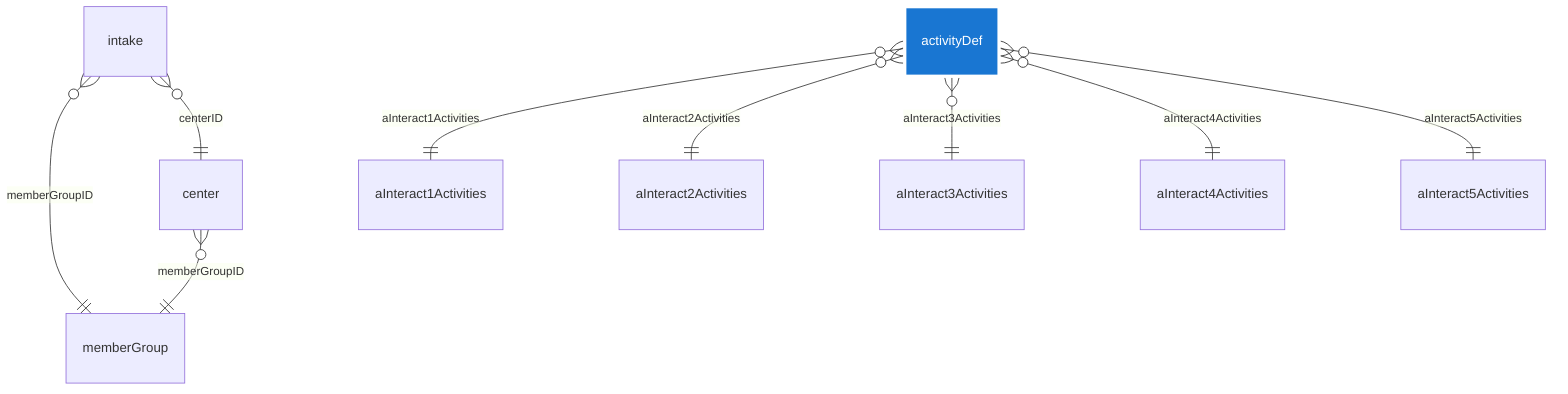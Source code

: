 erDiagram
    center
    memberGroup
    intake
    %% Interact Activity Entities %%
    aInteract1Activities
    aInteract2Activities
    aInteract3Activities
    aInteract4Activities
    aInteract5Activities
    %% Interact Activity Relationships %%
    activityDef }o--|| aInteract1Activities : "aInteract1Activities"
    activityDef }o--|| aInteract2Activities : "aInteract2Activities"
    activityDef }o--|| aInteract3Activities : "aInteract3Activities"
    activityDef }o--|| aInteract4Activities : "aInteract4Activities"
    activityDef }o--|| aInteract5Activities : "aInteract5Activities"
    center }o--|| memberGroup : "memberGroupID"
    intake }o--|| memberGroup : "memberGroupID"
    intake }o--|| center : "centerID"
style SSQ_HUB fill:#e0e0e0,stroke:#bdbdbd,stroke-width:0px,color:#333
style member fill:#1976d2,stroke:#fff,stroke-width:4px,color:#fff
style progMember fill:#1976d2,stroke:#fff,stroke-width:4px,color:#fff
style activity fill:#1976d2,stroke:#fff,stroke-width:4px,color:#fff
style activityDef fill:#1976d2,stroke:#fff,stroke-width:4px,color:#fff
style programme fill:#1976d2,stroke:#fff,stroke-width:4px,color:#fff
style journal fill:#1976d2,stroke:#fff,stroke-width:4px,color:#fff
style tracker fill:#43a047,stroke:#fff,stroke-width:4px,color:#fff
style report fill:#388e3c,stroke:#fff,stroke-width:3px,color:#fff
style moduleDef fill:#388e3c,stroke:#fff,stroke-width:3px,color:#fff
style module fill:#388e3c,stroke:#fff,stroke-width:3px,color:#fff
style SSQ_arthritis01 fill:#b39ddb,stroke:#7e57c2,stroke-width:2px,color:#222
style SSQ_pain01 fill:#b39ddb,stroke:#7e57c2,stroke-width:2px,color:#222
style SSQ_stress01 fill:#b39ddb,stroke:#7e57c2,stroke-width:2px,color:#222